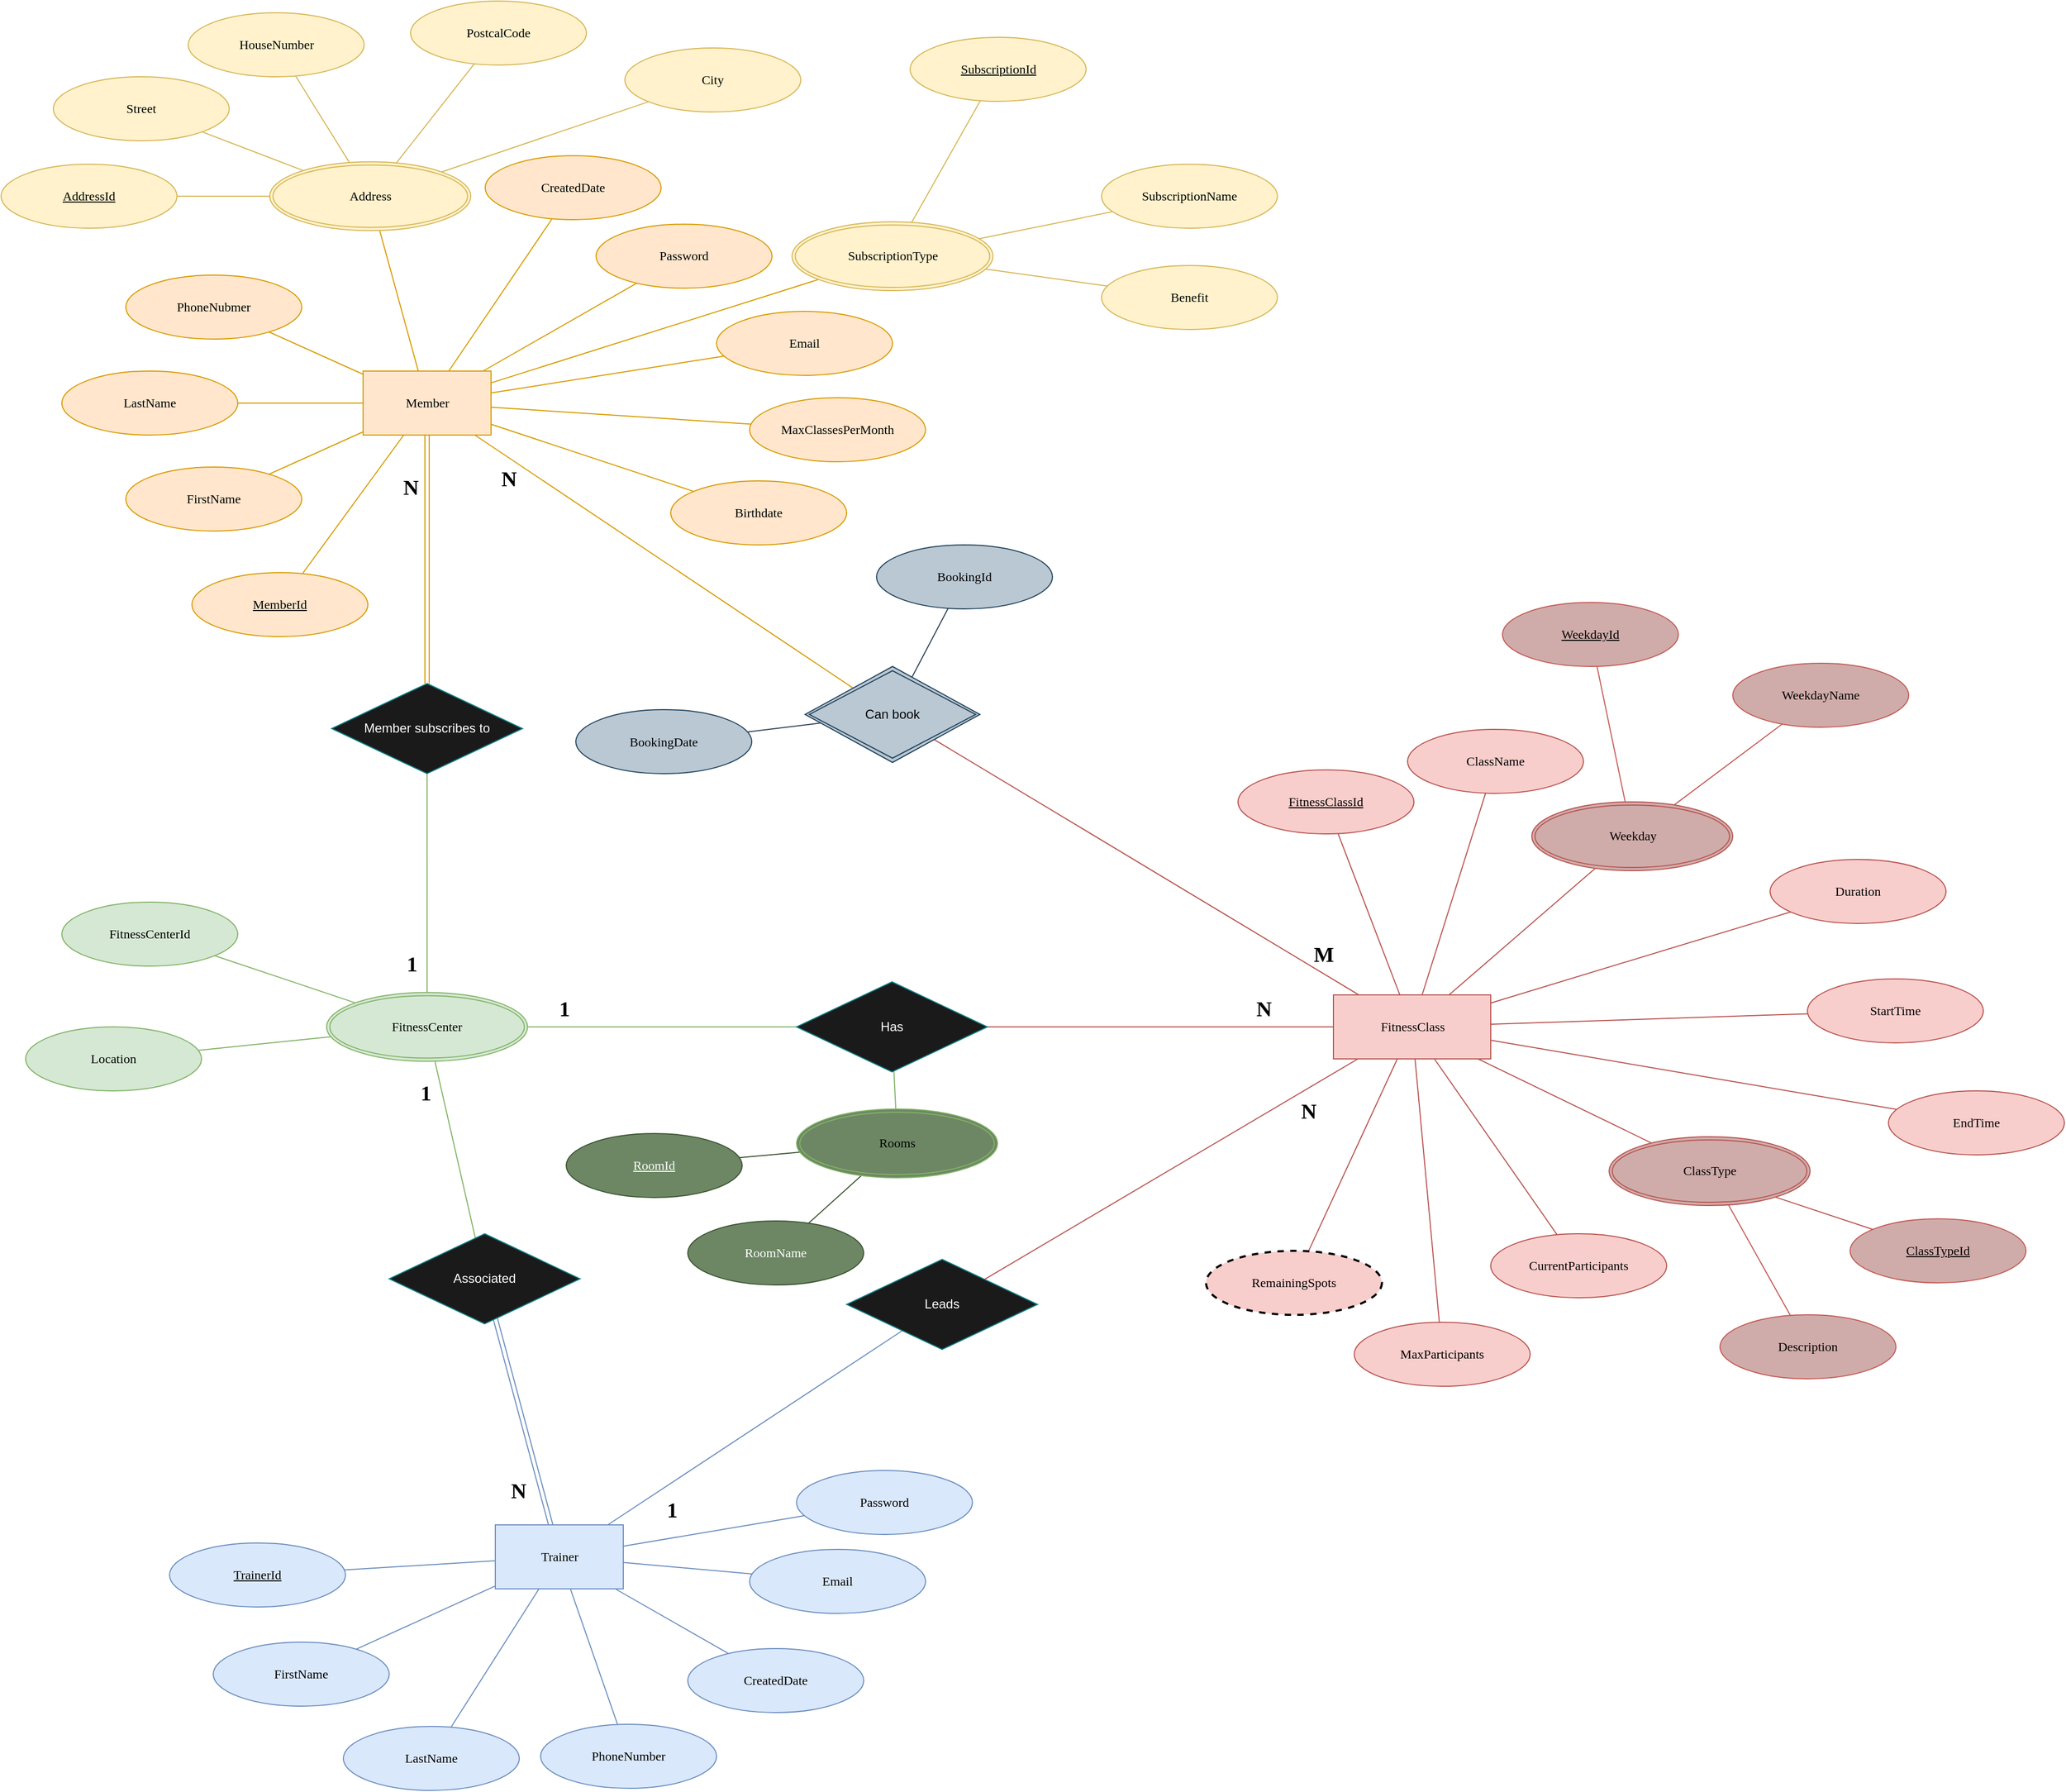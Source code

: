 <mxfile version="24.8.7">
  <diagram id="R2lEEEUBdFMjLlhIrx00" name="Page-1">
    <mxGraphModel dx="1834" dy="1146" grid="0" gridSize="10" guides="1" tooltips="1" connect="1" arrows="1" fold="1" page="0" pageScale="1" pageWidth="850" pageHeight="1100" math="0" shadow="0" extFonts="Permanent Marker^https://fonts.googleapis.com/css?family=Permanent+Marker">
      <root>
        <mxCell id="0" />
        <mxCell id="1" parent="0" />
        <mxCell id="G0pl_QO3Hfvkbfspibtp-177" style="edgeStyle=none;rounded=0;hachureGap=4;orthogonalLoop=1;jettySize=auto;html=1;fontFamily=Verdana;endArrow=none;endFill=0;fillColor=#f8cecc;strokeColor=#b85450;" parent="1" source="G0pl_QO3Hfvkbfspibtp-250" target="G0pl_QO3Hfvkbfspibtp-259" edge="1">
          <mxGeometry relative="1" as="geometry">
            <mxPoint x="794.205" y="553.787" as="sourcePoint" />
            <mxPoint x="1201.2" y="795" as="targetPoint" />
          </mxGeometry>
        </mxCell>
        <mxCell id="G0pl_QO3Hfvkbfspibtp-3" value="Member" style="rounded=0;whiteSpace=wrap;html=1;fillColor=#ffe6cc;strokeColor=#d79b00;fontFamily=Verdana;" parent="1" vertex="1">
          <mxGeometry x="272.5" y="210" width="120" height="60" as="geometry" />
        </mxCell>
        <mxCell id="G0pl_QO3Hfvkbfspibtp-19" style="rounded=0;orthogonalLoop=1;jettySize=auto;html=1;endArrow=none;endFill=0;fillColor=#ffe6cc;strokeColor=#d79b00;fontFamily=Verdana;" parent="1" source="G0pl_QO3Hfvkbfspibtp-4" target="G0pl_QO3Hfvkbfspibtp-3" edge="1">
          <mxGeometry relative="1" as="geometry" />
        </mxCell>
        <mxCell id="G0pl_QO3Hfvkbfspibtp-4" value="PhoneNubmer" style="ellipse;whiteSpace=wrap;html=1;rounded=0;fillColor=#ffe6cc;strokeColor=#d79b00;fontFamily=Verdana;" parent="1" vertex="1">
          <mxGeometry x="50" y="120" width="165" height="60" as="geometry" />
        </mxCell>
        <mxCell id="G0pl_QO3Hfvkbfspibtp-18" style="rounded=0;orthogonalLoop=1;jettySize=auto;html=1;endArrow=none;endFill=0;fillColor=#ffe6cc;strokeColor=#d79b00;fontFamily=Verdana;" parent="1" source="G0pl_QO3Hfvkbfspibtp-5" target="G0pl_QO3Hfvkbfspibtp-3" edge="1">
          <mxGeometry relative="1" as="geometry" />
        </mxCell>
        <mxCell id="G0pl_QO3Hfvkbfspibtp-5" value="&lt;div&gt;Email&lt;/div&gt;" style="ellipse;whiteSpace=wrap;html=1;rounded=0;fillColor=#ffe6cc;strokeColor=#d79b00;fontFamily=Verdana;" parent="1" vertex="1">
          <mxGeometry x="604" y="154" width="165" height="60" as="geometry" />
        </mxCell>
        <mxCell id="G0pl_QO3Hfvkbfspibtp-13" style="rounded=0;orthogonalLoop=1;jettySize=auto;html=1;endArrow=none;endFill=0;fillColor=#ffe6cc;strokeColor=#d79b00;fontFamily=Verdana;" parent="1" source="G0pl_QO3Hfvkbfspibtp-6" target="G0pl_QO3Hfvkbfspibtp-3" edge="1">
          <mxGeometry relative="1" as="geometry" />
        </mxCell>
        <mxCell id="G0pl_QO3Hfvkbfspibtp-6" value="FirstName" style="ellipse;whiteSpace=wrap;html=1;rounded=0;fillColor=#ffe6cc;strokeColor=#d79b00;fontFamily=Verdana;" parent="1" vertex="1">
          <mxGeometry x="50" y="300" width="165" height="60" as="geometry" />
        </mxCell>
        <mxCell id="G0pl_QO3Hfvkbfspibtp-20" style="rounded=0;orthogonalLoop=1;jettySize=auto;html=1;endArrow=none;endFill=0;fillColor=#ffe6cc;strokeColor=#d79b00;fontFamily=Verdana;" parent="1" source="G0pl_QO3Hfvkbfspibtp-7" target="G0pl_QO3Hfvkbfspibtp-3" edge="1">
          <mxGeometry relative="1" as="geometry" />
        </mxCell>
        <mxCell id="G0pl_QO3Hfvkbfspibtp-7" value="LastName" style="ellipse;whiteSpace=wrap;html=1;rounded=0;fillColor=#ffe6cc;strokeColor=#d79b00;fontFamily=Verdana;" parent="1" vertex="1">
          <mxGeometry x="-10" y="210" width="165" height="60" as="geometry" />
        </mxCell>
        <mxCell id="G0pl_QO3Hfvkbfspibtp-15" style="rounded=0;orthogonalLoop=1;jettySize=auto;html=1;endArrow=none;endFill=0;fillColor=#ffe6cc;strokeColor=#d79b00;fontFamily=Verdana;" parent="1" source="G0pl_QO3Hfvkbfspibtp-8" target="G0pl_QO3Hfvkbfspibtp-3" edge="1">
          <mxGeometry relative="1" as="geometry" />
        </mxCell>
        <mxCell id="G0pl_QO3Hfvkbfspibtp-8" value="Birthdate" style="ellipse;whiteSpace=wrap;html=1;rounded=0;fillColor=#ffe6cc;strokeColor=#d79b00;fontFamily=Verdana;" parent="1" vertex="1">
          <mxGeometry x="561" y="313" width="165" height="60" as="geometry" />
        </mxCell>
        <mxCell id="G0pl_QO3Hfvkbfspibtp-16" style="rounded=0;orthogonalLoop=1;jettySize=auto;html=1;endArrow=none;endFill=0;fillColor=#ffe6cc;strokeColor=#d79b00;fontFamily=Verdana;" parent="1" source="G0pl_QO3Hfvkbfspibtp-271" target="G0pl_QO3Hfvkbfspibtp-3" edge="1">
          <mxGeometry relative="1" as="geometry">
            <mxPoint x="288.33" y="75.865" as="sourcePoint" />
          </mxGeometry>
        </mxCell>
        <mxCell id="G0pl_QO3Hfvkbfspibtp-17" style="rounded=0;orthogonalLoop=1;jettySize=auto;html=1;endArrow=none;endFill=0;fillColor=#ffe6cc;strokeColor=#d79b00;fontFamily=Verdana;" parent="1" source="G0pl_QO3Hfvkbfspibtp-10" target="G0pl_QO3Hfvkbfspibtp-3" edge="1">
          <mxGeometry relative="1" as="geometry" />
        </mxCell>
        <mxCell id="G0pl_QO3Hfvkbfspibtp-10" value="CreatedDate" style="ellipse;whiteSpace=wrap;html=1;rounded=0;fillColor=#ffe6cc;strokeColor=#d79b00;fontFamily=Verdana;" parent="1" vertex="1">
          <mxGeometry x="387" y="8" width="165" height="60" as="geometry" />
        </mxCell>
        <mxCell id="G0pl_QO3Hfvkbfspibtp-14" style="rounded=0;orthogonalLoop=1;jettySize=auto;html=1;endArrow=none;endFill=0;fillColor=#ffe6cc;strokeColor=#d79b00;fontFamily=Verdana;" parent="1" source="G0pl_QO3Hfvkbfspibtp-269" target="G0pl_QO3Hfvkbfspibtp-3" edge="1">
          <mxGeometry relative="1" as="geometry">
            <mxPoint x="699.319" y="122.716" as="sourcePoint" />
          </mxGeometry>
        </mxCell>
        <mxCell id="G0pl_QO3Hfvkbfspibtp-22" style="rounded=0;orthogonalLoop=1;jettySize=auto;html=1;endArrow=none;endFill=0;fillColor=#ffe6cc;strokeColor=#d79b00;fontFamily=Verdana;" parent="1" source="G0pl_QO3Hfvkbfspibtp-21" target="G0pl_QO3Hfvkbfspibtp-3" edge="1">
          <mxGeometry relative="1" as="geometry" />
        </mxCell>
        <mxCell id="G0pl_QO3Hfvkbfspibtp-21" value="MemberId" style="ellipse;whiteSpace=wrap;html=1;rounded=0;fillColor=#ffe6cc;strokeColor=#d79b00;fontStyle=4;fontFamily=Verdana;" parent="1" vertex="1">
          <mxGeometry x="112" y="399" width="165" height="60" as="geometry" />
        </mxCell>
        <mxCell id="G0pl_QO3Hfvkbfspibtp-42" style="edgeStyle=orthogonalEdgeStyle;rounded=0;orthogonalLoop=1;jettySize=auto;html=1;endArrow=none;endFill=0;shape=link;fillColor=#ffe6cc;strokeColor=#d79b00;fontFamily=Verdana;" parent="1" source="G0pl_QO3Hfvkbfspibtp-257" target="G0pl_QO3Hfvkbfspibtp-3" edge="1">
          <mxGeometry relative="1" as="geometry">
            <mxPoint x="333.0" y="502" as="sourcePoint" />
          </mxGeometry>
        </mxCell>
        <mxCell id="G0pl_QO3Hfvkbfspibtp-94" style="rounded=0;orthogonalLoop=1;jettySize=auto;html=1;endArrow=none;endFill=0;fillColor=#f8cecc;strokeColor=#b85450;fontFamily=Verdana;" parent="1" source="G0pl_QO3Hfvkbfspibtp-267" target="G0pl_QO3Hfvkbfspibtp-259" edge="1">
          <mxGeometry relative="1" as="geometry">
            <mxPoint x="1425.561" y="667.955" as="sourcePoint" />
            <mxPoint x="1283.743" y="795" as="targetPoint" />
          </mxGeometry>
        </mxCell>
        <mxCell id="G0pl_QO3Hfvkbfspibtp-223" style="edgeStyle=none;rounded=0;orthogonalLoop=1;jettySize=auto;html=1;endArrow=none;endFill=0;fillColor=#f8cecc;strokeColor=#b85450;fontFamily=Verdana;" parent="1" source="G0pl_QO3Hfvkbfspibtp-102" target="G0pl_QO3Hfvkbfspibtp-259" edge="1">
          <mxGeometry relative="1" as="geometry">
            <mxPoint x="1330" y="838.374" as="targetPoint" />
          </mxGeometry>
        </mxCell>
        <mxCell id="G0pl_QO3Hfvkbfspibtp-102" value="EndTime" style="ellipse;whiteSpace=wrap;html=1;rounded=0;fillColor=#f8cecc;strokeColor=#b85450;fontFamily=Verdana;" parent="1" vertex="1">
          <mxGeometry x="1703" y="885" width="165" height="60" as="geometry" />
        </mxCell>
        <mxCell id="G0pl_QO3Hfvkbfspibtp-105" style="rounded=0;orthogonalLoop=1;jettySize=auto;html=1;endArrow=none;endFill=0;fillColor=#f8cecc;strokeColor=#b85450;fontFamily=Verdana;" parent="1" source="G0pl_QO3Hfvkbfspibtp-106" target="G0pl_QO3Hfvkbfspibtp-259" edge="1">
          <mxGeometry relative="1" as="geometry">
            <mxPoint x="1330" y="801.574" as="targetPoint" />
          </mxGeometry>
        </mxCell>
        <mxCell id="G0pl_QO3Hfvkbfspibtp-106" value="Duration" style="ellipse;whiteSpace=wrap;html=1;rounded=0;fillColor=#f8cecc;strokeColor=#b85450;strokeWidth=1;fontFamily=Verdana;" parent="1" vertex="1">
          <mxGeometry x="1592" y="668" width="165" height="60" as="geometry" />
        </mxCell>
        <mxCell id="G0pl_QO3Hfvkbfspibtp-116" value="" style="rounded=0;orthogonalLoop=1;jettySize=auto;html=1;endArrow=none;endFill=0;fillColor=#f8cecc;strokeColor=#C45A55;fontFamily=Verdana;" parent="1" source="G0pl_QO3Hfvkbfspibtp-111" target="G0pl_QO3Hfvkbfspibtp-267" edge="1">
          <mxGeometry relative="1" as="geometry">
            <mxPoint x="1038.996" y="560.522" as="sourcePoint" />
            <mxPoint x="1450.265" y="610.06" as="targetPoint" />
          </mxGeometry>
        </mxCell>
        <mxCell id="G0pl_QO3Hfvkbfspibtp-111" value="WeekdayId" style="ellipse;whiteSpace=wrap;html=1;rounded=0;fillColor=#CFACAA;strokeColor=#C45A55;fontStyle=4;fontFamily=Verdana;" parent="1" vertex="1">
          <mxGeometry x="1341" y="427" width="165" height="60" as="geometry" />
        </mxCell>
        <mxCell id="G0pl_QO3Hfvkbfspibtp-115" value="" style="rounded=0;orthogonalLoop=1;jettySize=auto;html=1;endArrow=none;endFill=0;fillColor=#f8cecc;strokeColor=#C45A55;fontFamily=Verdana;" parent="1" source="G0pl_QO3Hfvkbfspibtp-113" target="G0pl_QO3Hfvkbfspibtp-267" edge="1">
          <mxGeometry relative="1" as="geometry">
            <mxPoint x="1494.192" y="613.504" as="targetPoint" />
          </mxGeometry>
        </mxCell>
        <mxCell id="G0pl_QO3Hfvkbfspibtp-113" value="WeekdayName" style="ellipse;whiteSpace=wrap;html=1;rounded=0;fillColor=#CFACAA;strokeColor=#C45A55;fontFamily=Verdana;" parent="1" vertex="1">
          <mxGeometry x="1557" y="484" width="165" height="60" as="geometry" />
        </mxCell>
        <mxCell id="G0pl_QO3Hfvkbfspibtp-117" value="StartTime" style="ellipse;whiteSpace=wrap;html=1;rounded=0;fillColor=#f8cecc;strokeColor=#b85450;fontFamily=Verdana;" parent="1" vertex="1">
          <mxGeometry x="1627" y="780" width="165" height="60" as="geometry" />
        </mxCell>
        <mxCell id="G0pl_QO3Hfvkbfspibtp-127" style="edgeStyle=orthogonalEdgeStyle;rounded=0;hachureGap=4;orthogonalLoop=1;jettySize=auto;html=1;fontFamily=Verdana;endArrow=none;endFill=0;fillColor=#f8cecc;strokeColor=#b85450;" parent="1" source="G0pl_QO3Hfvkbfspibtp-256" target="G0pl_QO3Hfvkbfspibtp-259" edge="1">
          <mxGeometry relative="1" as="geometry">
            <mxPoint x="806" y="825" as="sourcePoint" />
            <mxPoint x="1171" y="825" as="targetPoint" />
          </mxGeometry>
        </mxCell>
        <mxCell id="G0pl_QO3Hfvkbfspibtp-131" style="rounded=0;hachureGap=4;orthogonalLoop=1;jettySize=auto;html=1;fontFamily=Verdana;endArrow=none;endFill=0;fillColor=#d5e8d4;strokeColor=#82b366;" parent="1" source="G0pl_QO3Hfvkbfspibtp-130" target="G0pl_QO3Hfvkbfspibtp-266" edge="1">
          <mxGeometry relative="1" as="geometry">
            <mxPoint x="258.75" y="800.322" as="targetPoint" />
          </mxGeometry>
        </mxCell>
        <mxCell id="G0pl_QO3Hfvkbfspibtp-130" value="FitnessCenterId" style="ellipse;whiteSpace=wrap;html=1;rounded=0;fillColor=#d5e8d4;strokeColor=#82b366;fontFamily=Verdana;" parent="1" vertex="1">
          <mxGeometry x="-10" y="708" width="165" height="60" as="geometry" />
        </mxCell>
        <mxCell id="G0pl_QO3Hfvkbfspibtp-133" style="edgeStyle=none;rounded=0;hachureGap=4;orthogonalLoop=1;jettySize=auto;html=1;fontFamily=Verdana;endArrow=none;endFill=0;fillColor=#d5e8d4;strokeColor=#82b366;" parent="1" source="G0pl_QO3Hfvkbfspibtp-132" target="G0pl_QO3Hfvkbfspibtp-266" edge="1">
          <mxGeometry relative="1" as="geometry">
            <mxPoint x="258.75" y="832.526" as="targetPoint" />
          </mxGeometry>
        </mxCell>
        <mxCell id="G0pl_QO3Hfvkbfspibtp-132" value="&lt;div&gt;Location&lt;/div&gt;" style="ellipse;whiteSpace=wrap;html=1;rounded=0;fillColor=#d5e8d4;strokeColor=#82b366;fontFamily=Verdana;" parent="1" vertex="1">
          <mxGeometry x="-44" y="825" width="165" height="60" as="geometry" />
        </mxCell>
        <mxCell id="G0pl_QO3Hfvkbfspibtp-136" style="edgeStyle=none;rounded=0;hachureGap=4;orthogonalLoop=1;jettySize=auto;html=1;fontFamily=Verdana;endArrow=none;endFill=0;fillColor=#d5e8d4;strokeColor=#82b366;" parent="1" source="G0pl_QO3Hfvkbfspibtp-273" target="G0pl_QO3Hfvkbfspibtp-256" edge="1">
          <mxGeometry relative="1" as="geometry">
            <mxPoint x="199.13" y="960.732" as="sourcePoint" />
            <mxPoint x="293.75" y="855" as="targetPoint" />
          </mxGeometry>
        </mxCell>
        <mxCell id="G0pl_QO3Hfvkbfspibtp-139" value="" style="edgeStyle=none;rounded=0;orthogonalLoop=1;jettySize=auto;html=1;endArrow=none;endFill=0;fillColor=#f8cecc;strokeColor=#b85450;fontFamily=Verdana;" parent="1" source="G0pl_QO3Hfvkbfspibtp-117" target="G0pl_QO3Hfvkbfspibtp-259" edge="1">
          <mxGeometry relative="1" as="geometry">
            <mxPoint x="1728" y="787.5" as="sourcePoint" />
            <mxPoint x="1330" y="822.402" as="targetPoint" />
          </mxGeometry>
        </mxCell>
        <mxCell id="G0pl_QO3Hfvkbfspibtp-141" value="1" style="text;html=1;align=center;verticalAlign=middle;resizable=0;points=[];autosize=1;strokeColor=none;fillColor=none;fontFamily=Verdana;fontSize=20;textShadow=0;fontStyle=1" parent="1" vertex="1">
          <mxGeometry x="445" y="788.5" width="31" height="36" as="geometry" />
        </mxCell>
        <mxCell id="G0pl_QO3Hfvkbfspibtp-142" value="N" style="text;html=1;align=center;verticalAlign=middle;resizable=0;points=[];autosize=1;strokeColor=none;fillColor=none;fontFamily=Verdana;fontSize=20;textShadow=0;fontStyle=1" parent="1" vertex="1">
          <mxGeometry x="1100" y="788.5" width="33" height="36" as="geometry" />
        </mxCell>
        <mxCell id="G0pl_QO3Hfvkbfspibtp-144" style="edgeStyle=none;rounded=0;hachureGap=4;orthogonalLoop=1;jettySize=auto;html=1;fontFamily=Verdana;endArrow=none;endFill=0;fillColor=#f8cecc;strokeColor=#b85450;" parent="1" source="G0pl_QO3Hfvkbfspibtp-268" target="G0pl_QO3Hfvkbfspibtp-259" edge="1">
          <mxGeometry relative="1" as="geometry">
            <mxPoint x="1483.976" y="939.238" as="sourcePoint" />
            <mxPoint x="1311.583" y="855" as="targetPoint" />
          </mxGeometry>
        </mxCell>
        <mxCell id="G0pl_QO3Hfvkbfspibtp-146" style="edgeStyle=none;rounded=0;hachureGap=4;orthogonalLoop=1;jettySize=auto;html=1;fontFamily=Verdana;endArrow=none;endFill=0;fillColor=#f8cecc;strokeColor=#b85450;" parent="1" source="G0pl_QO3Hfvkbfspibtp-145" edge="1">
          <mxGeometry relative="1" as="geometry">
            <mxPoint x="1593.829" y="983.566" as="targetPoint" />
          </mxGeometry>
        </mxCell>
        <mxCell id="G0pl_QO3Hfvkbfspibtp-147" value="Description" style="ellipse;whiteSpace=wrap;html=1;rounded=0;fillColor=#CFACAA;strokeColor=#C45A55;fontFamily=Verdana;" parent="1" vertex="1">
          <mxGeometry x="1545" y="1095" width="165" height="60" as="geometry" />
        </mxCell>
        <mxCell id="G0pl_QO3Hfvkbfspibtp-149" value="" style="edgeStyle=none;rounded=0;hachureGap=4;orthogonalLoop=1;jettySize=auto;html=1;fontFamily=Verdana;endArrow=none;endFill=0;fillColor=#f8cecc;strokeColor=#C45A55;" parent="1" source="G0pl_QO3Hfvkbfspibtp-147" target="G0pl_QO3Hfvkbfspibtp-268" edge="1">
          <mxGeometry relative="1" as="geometry">
            <mxPoint x="1302" y="1120.5" as="sourcePoint" />
            <mxPoint x="1549.808" y="992.832" as="targetPoint" />
          </mxGeometry>
        </mxCell>
        <mxCell id="G0pl_QO3Hfvkbfspibtp-145" value="ClassTypeId" style="ellipse;whiteSpace=wrap;html=1;rounded=0;fillColor=#CFACAA;strokeColor=#C45A55;fontStyle=4;fontFamily=Verdana;" parent="1" vertex="1">
          <mxGeometry x="1667" y="1005" width="165" height="60" as="geometry" />
        </mxCell>
        <mxCell id="G0pl_QO3Hfvkbfspibtp-151" style="edgeStyle=none;rounded=0;hachureGap=4;orthogonalLoop=1;jettySize=auto;html=1;fontFamily=Verdana;endArrow=none;endFill=0;fillColor=#f8cecc;strokeColor=#b85450;" parent="1" source="G0pl_QO3Hfvkbfspibtp-150" target="G0pl_QO3Hfvkbfspibtp-259" edge="1">
          <mxGeometry relative="1" as="geometry">
            <mxPoint x="1272.196" y="855" as="targetPoint" />
          </mxGeometry>
        </mxCell>
        <mxCell id="G0pl_QO3Hfvkbfspibtp-150" value="CurrentParticipants" style="ellipse;whiteSpace=wrap;html=1;rounded=0;fillColor=#f8cecc;strokeColor=#b85450;strokeWidth=1;fontFamily=Verdana;" parent="1" vertex="1">
          <mxGeometry x="1330" y="1019" width="165" height="60" as="geometry" />
        </mxCell>
        <mxCell id="G0pl_QO3Hfvkbfspibtp-152" style="edgeStyle=none;rounded=0;hachureGap=4;orthogonalLoop=1;jettySize=auto;html=1;exitX=0.5;exitY=1;exitDx=0;exitDy=0;fontFamily=Verdana;" parent="1" source="G0pl_QO3Hfvkbfspibtp-150" target="G0pl_QO3Hfvkbfspibtp-150" edge="1">
          <mxGeometry relative="1" as="geometry" />
        </mxCell>
        <mxCell id="G0pl_QO3Hfvkbfspibtp-153" style="edgeStyle=none;rounded=0;hachureGap=4;orthogonalLoop=1;jettySize=auto;html=1;exitX=0.5;exitY=1;exitDx=0;exitDy=0;fontFamily=Verdana;" parent="1" edge="1">
          <mxGeometry relative="1" as="geometry">
            <mxPoint x="1148" y="1046.5" as="sourcePoint" />
            <mxPoint x="1148" y="1046.5" as="targetPoint" />
          </mxGeometry>
        </mxCell>
        <mxCell id="G0pl_QO3Hfvkbfspibtp-175" style="edgeStyle=none;rounded=0;hachureGap=4;orthogonalLoop=1;jettySize=auto;html=1;fontFamily=Verdana;endArrow=none;endFill=0;fillColor=#d5e8d4;strokeColor=#82b366;" parent="1" source="G0pl_QO3Hfvkbfspibtp-254" target="G0pl_QO3Hfvkbfspibtp-266" edge="1">
          <mxGeometry relative="1" as="geometry">
            <mxPoint x="379.557" y="1030.34" as="sourcePoint" />
            <mxPoint x="339.357" y="855" as="targetPoint" />
          </mxGeometry>
        </mxCell>
        <mxCell id="G0pl_QO3Hfvkbfspibtp-176" style="edgeStyle=none;rounded=0;hachureGap=4;orthogonalLoop=1;jettySize=auto;html=1;fontFamily=Verdana;endArrow=none;endFill=0;fillColor=#f8cecc;strokeColor=#b85450;" parent="1" source="G0pl_QO3Hfvkbfspibtp-253" target="G0pl_QO3Hfvkbfspibtp-259" edge="1">
          <mxGeometry relative="1" as="geometry">
            <mxPoint x="859.633" y="1064.429" as="sourcePoint" />
            <mxPoint x="1200.356" y="855" as="targetPoint" />
          </mxGeometry>
        </mxCell>
        <mxCell id="G0pl_QO3Hfvkbfspibtp-156" value="Trainer" style="rounded=0;whiteSpace=wrap;html=1;fillColor=#dae8fc;strokeColor=#6c8ebf;fontFamily=Verdana;" parent="1" vertex="1">
          <mxGeometry x="396.5" y="1292" width="120" height="60" as="geometry" />
        </mxCell>
        <mxCell id="G0pl_QO3Hfvkbfspibtp-157" style="rounded=0;orthogonalLoop=1;jettySize=auto;html=1;endArrow=none;endFill=0;fillColor=#dae8fc;strokeColor=#6c8ebf;fontFamily=Verdana;" parent="1" source="G0pl_QO3Hfvkbfspibtp-158" target="G0pl_QO3Hfvkbfspibtp-156" edge="1">
          <mxGeometry relative="1" as="geometry" />
        </mxCell>
        <mxCell id="G0pl_QO3Hfvkbfspibtp-158" value="PhoneNumber" style="ellipse;whiteSpace=wrap;html=1;rounded=0;fillColor=#dae8fc;strokeColor=#6c8ebf;fontFamily=Verdana;" parent="1" vertex="1">
          <mxGeometry x="439" y="1479" width="165" height="60" as="geometry" />
        </mxCell>
        <mxCell id="G0pl_QO3Hfvkbfspibtp-159" style="rounded=0;orthogonalLoop=1;jettySize=auto;html=1;endArrow=none;endFill=0;fillColor=#dae8fc;strokeColor=#6c8ebf;fontFamily=Verdana;" parent="1" source="G0pl_QO3Hfvkbfspibtp-160" target="G0pl_QO3Hfvkbfspibtp-156" edge="1">
          <mxGeometry relative="1" as="geometry" />
        </mxCell>
        <mxCell id="G0pl_QO3Hfvkbfspibtp-160" value="&lt;div&gt;Email&lt;/div&gt;" style="ellipse;whiteSpace=wrap;html=1;rounded=0;fillColor=#dae8fc;strokeColor=#6c8ebf;fontFamily=Verdana;" parent="1" vertex="1">
          <mxGeometry x="635" y="1315" width="165" height="60" as="geometry" />
        </mxCell>
        <mxCell id="G0pl_QO3Hfvkbfspibtp-161" style="rounded=0;orthogonalLoop=1;jettySize=auto;html=1;endArrow=none;endFill=0;fillColor=#dae8fc;strokeColor=#6c8ebf;fontFamily=Verdana;" parent="1" source="G0pl_QO3Hfvkbfspibtp-162" target="G0pl_QO3Hfvkbfspibtp-156" edge="1">
          <mxGeometry relative="1" as="geometry" />
        </mxCell>
        <mxCell id="G0pl_QO3Hfvkbfspibtp-162" value="FirstName" style="ellipse;whiteSpace=wrap;html=1;rounded=0;fillColor=#dae8fc;strokeColor=#6c8ebf;fontFamily=Verdana;" parent="1" vertex="1">
          <mxGeometry x="132" y="1402" width="165" height="60" as="geometry" />
        </mxCell>
        <mxCell id="G0pl_QO3Hfvkbfspibtp-163" style="rounded=0;orthogonalLoop=1;jettySize=auto;html=1;endArrow=none;endFill=0;fillColor=#dae8fc;strokeColor=#6c8ebf;fontFamily=Verdana;" parent="1" source="G0pl_QO3Hfvkbfspibtp-164" target="G0pl_QO3Hfvkbfspibtp-156" edge="1">
          <mxGeometry relative="1" as="geometry" />
        </mxCell>
        <mxCell id="G0pl_QO3Hfvkbfspibtp-164" value="LastName" style="ellipse;whiteSpace=wrap;html=1;rounded=0;fillColor=#dae8fc;strokeColor=#6c8ebf;fontFamily=Verdana;" parent="1" vertex="1">
          <mxGeometry x="254" y="1481" width="165" height="60" as="geometry" />
        </mxCell>
        <mxCell id="G0pl_QO3Hfvkbfspibtp-169" style="rounded=0;orthogonalLoop=1;jettySize=auto;html=1;endArrow=none;endFill=0;fillColor=#dae8fc;strokeColor=#6c8ebf;fontFamily=Verdana;" parent="1" source="G0pl_QO3Hfvkbfspibtp-170" target="G0pl_QO3Hfvkbfspibtp-156" edge="1">
          <mxGeometry relative="1" as="geometry" />
        </mxCell>
        <mxCell id="G0pl_QO3Hfvkbfspibtp-170" value="CreatedDate" style="ellipse;whiteSpace=wrap;html=1;rounded=0;fillColor=#dae8fc;strokeColor=#6c8ebf;strokeWidth=1;fontFamily=Verdana;" parent="1" vertex="1">
          <mxGeometry x="577" y="1408" width="165" height="60" as="geometry" />
        </mxCell>
        <mxCell id="G0pl_QO3Hfvkbfspibtp-173" style="rounded=0;orthogonalLoop=1;jettySize=auto;html=1;endArrow=none;endFill=0;fillColor=#dae8fc;strokeColor=#6c8ebf;fontFamily=Verdana;" parent="1" source="G0pl_QO3Hfvkbfspibtp-174" target="G0pl_QO3Hfvkbfspibtp-156" edge="1">
          <mxGeometry relative="1" as="geometry" />
        </mxCell>
        <mxCell id="G0pl_QO3Hfvkbfspibtp-174" value="TrainerId" style="ellipse;whiteSpace=wrap;html=1;rounded=0;fillColor=#dae8fc;strokeColor=#6c8ebf;fontStyle=4;fontFamily=Verdana;" parent="1" vertex="1">
          <mxGeometry x="91" y="1309" width="165" height="60" as="geometry" />
        </mxCell>
        <mxCell id="G0pl_QO3Hfvkbfspibtp-178" value="1" style="text;html=1;align=center;verticalAlign=middle;resizable=0;points=[];autosize=1;strokeColor=none;fillColor=none;fontFamily=Verdana;fontSize=20;textShadow=0;fontStyle=1" parent="1" vertex="1">
          <mxGeometry x="302" y="746.75" width="31" height="36" as="geometry" />
        </mxCell>
        <mxCell id="G0pl_QO3Hfvkbfspibtp-179" value="N" style="text;html=1;align=center;verticalAlign=middle;resizable=0;points=[];autosize=1;strokeColor=none;fillColor=none;fontFamily=Verdana;fontSize=20;textShadow=0;fontStyle=1" parent="1" vertex="1">
          <mxGeometry x="300" y="300" width="33" height="36" as="geometry" />
        </mxCell>
        <mxCell id="G0pl_QO3Hfvkbfspibtp-180" value="1" style="text;html=1;align=center;verticalAlign=middle;resizable=0;points=[];autosize=1;strokeColor=none;fillColor=none;fontFamily=Verdana;fontSize=20;textShadow=0;fontStyle=1" parent="1" vertex="1">
          <mxGeometry x="315" y="868" width="31" height="36" as="geometry" />
        </mxCell>
        <mxCell id="G0pl_QO3Hfvkbfspibtp-181" value="N" style="text;html=1;align=center;verticalAlign=middle;resizable=0;points=[];autosize=1;strokeColor=none;fillColor=none;fontFamily=Verdana;fontSize=20;textShadow=0;fontStyle=1" parent="1" vertex="1">
          <mxGeometry x="401" y="1241" width="33" height="36" as="geometry" />
        </mxCell>
        <mxCell id="G0pl_QO3Hfvkbfspibtp-182" value="1" style="text;html=1;align=center;verticalAlign=middle;resizable=0;points=[];autosize=1;strokeColor=none;fillColor=none;fontFamily=Verdana;fontSize=20;textShadow=0;fontStyle=1" parent="1" vertex="1">
          <mxGeometry x="546" y="1259" width="31" height="36" as="geometry" />
        </mxCell>
        <mxCell id="G0pl_QO3Hfvkbfspibtp-183" value="N" style="text;html=1;align=center;verticalAlign=middle;resizable=0;points=[];autosize=1;strokeColor=none;fillColor=none;fontFamily=Verdana;fontSize=20;textShadow=0;fontStyle=1" parent="1" vertex="1">
          <mxGeometry x="1142" y="885" width="33" height="36" as="geometry" />
        </mxCell>
        <mxCell id="G0pl_QO3Hfvkbfspibtp-184" value="N" style="text;html=1;align=center;verticalAlign=middle;resizable=0;points=[];autosize=1;strokeColor=none;fillColor=none;fontFamily=Verdana;fontSize=20;textShadow=0;fontStyle=1" parent="1" vertex="1">
          <mxGeometry x="392" y="292" width="33" height="36" as="geometry" />
        </mxCell>
        <mxCell id="G0pl_QO3Hfvkbfspibtp-185" value="M" style="text;html=1;align=center;verticalAlign=middle;resizable=0;points=[];autosize=1;strokeColor=none;fillColor=none;fontFamily=Verdana;fontSize=20;textShadow=0;fontStyle=1" parent="1" vertex="1">
          <mxGeometry x="1155" y="738" width="35" height="36" as="geometry" />
        </mxCell>
        <mxCell id="G0pl_QO3Hfvkbfspibtp-189" style="edgeStyle=none;rounded=0;hachureGap=4;orthogonalLoop=1;jettySize=auto;html=1;fontFamily=Verdana;endArrow=none;endFill=0;fillColor=#fff2cc;strokeColor=#d6b656;" parent="1" source="G0pl_QO3Hfvkbfspibtp-186" target="G0pl_QO3Hfvkbfspibtp-269" edge="1">
          <mxGeometry relative="1" as="geometry">
            <mxPoint x="779.15" y="73.695" as="targetPoint" />
          </mxGeometry>
        </mxCell>
        <mxCell id="G0pl_QO3Hfvkbfspibtp-186" value="SubscriptionId" style="ellipse;whiteSpace=wrap;html=1;rounded=0;fillColor=#fff2cc;strokeColor=#d6b656;fontStyle=4;fontFamily=Verdana;" parent="1" vertex="1">
          <mxGeometry x="785.5" y="-103" width="165" height="60" as="geometry" />
        </mxCell>
        <mxCell id="G0pl_QO3Hfvkbfspibtp-188" style="edgeStyle=none;rounded=0;hachureGap=4;orthogonalLoop=1;jettySize=auto;html=1;fontFamily=Verdana;endArrow=none;endFill=0;fillColor=#fff2cc;strokeColor=#d6b656;" parent="1" source="G0pl_QO3Hfvkbfspibtp-187" target="G0pl_QO3Hfvkbfspibtp-269" edge="1">
          <mxGeometry relative="1" as="geometry">
            <mxPoint x="833.846" y="88.581" as="targetPoint" />
          </mxGeometry>
        </mxCell>
        <mxCell id="G0pl_QO3Hfvkbfspibtp-187" value="SubscriptionName" style="ellipse;whiteSpace=wrap;html=1;rounded=0;fillColor=#fff2cc;strokeColor=#d6b656;fontFamily=Verdana;" parent="1" vertex="1">
          <mxGeometry x="965" y="16" width="165" height="60" as="geometry" />
        </mxCell>
        <mxCell id="G0pl_QO3Hfvkbfspibtp-191" style="edgeStyle=none;rounded=0;hachureGap=4;orthogonalLoop=1;jettySize=auto;html=1;fontFamily=Verdana;endArrow=none;endFill=0;fillColor=#ffe6cc;strokeColor=#d79b00;" parent="1" source="G0pl_QO3Hfvkbfspibtp-190" target="G0pl_QO3Hfvkbfspibtp-3" edge="1">
          <mxGeometry relative="1" as="geometry" />
        </mxCell>
        <mxCell id="G0pl_QO3Hfvkbfspibtp-190" value="MaxClassesPerMonth" style="ellipse;whiteSpace=wrap;html=1;rounded=0;fillColor=#ffe6cc;strokeColor=#d79b00;strokeWidth=1;fontFamily=Verdana;" parent="1" vertex="1">
          <mxGeometry x="635" y="235" width="165" height="60" as="geometry" />
        </mxCell>
        <mxCell id="G0pl_QO3Hfvkbfspibtp-195" value="" style="edgeStyle=none;rounded=0;hachureGap=4;orthogonalLoop=1;jettySize=auto;html=1;fontFamily=Verdana;endArrow=none;endFill=0;shape=link;fillColor=#dae8fc;strokeColor=#6c8ebf;" parent="1" source="G0pl_QO3Hfvkbfspibtp-156" target="G0pl_QO3Hfvkbfspibtp-254" edge="1">
          <mxGeometry relative="1" as="geometry">
            <mxPoint x="402" y="1123" as="sourcePoint" />
            <mxPoint x="396.597" y="1098.884" as="targetPoint" />
          </mxGeometry>
        </mxCell>
        <mxCell id="G0pl_QO3Hfvkbfspibtp-197" value="" style="edgeStyle=orthogonalEdgeStyle;rounded=0;orthogonalLoop=1;jettySize=auto;html=1;endArrow=none;endFill=0;fillColor=#d5e8d4;strokeColor=#82b366;fontFamily=Verdana;" parent="1" source="G0pl_QO3Hfvkbfspibtp-266" target="G0pl_QO3Hfvkbfspibtp-257" edge="1">
          <mxGeometry relative="1" as="geometry">
            <mxPoint x="332.6" y="795" as="sourcePoint" />
            <mxPoint x="333.0" y="582" as="targetPoint" />
          </mxGeometry>
        </mxCell>
        <mxCell id="G0pl_QO3Hfvkbfspibtp-199" value="" style="edgeStyle=orthogonalEdgeStyle;rounded=0;hachureGap=4;orthogonalLoop=1;jettySize=auto;html=1;fontFamily=Verdana;endArrow=none;endFill=0;fillColor=#d5e8d4;strokeColor=#82b366;" parent="1" source="G0pl_QO3Hfvkbfspibtp-266" target="G0pl_QO3Hfvkbfspibtp-256" edge="1">
          <mxGeometry relative="1" as="geometry">
            <mxPoint x="406.25" y="825" as="sourcePoint" />
            <mxPoint x="687" y="825" as="targetPoint" />
          </mxGeometry>
        </mxCell>
        <mxCell id="G0pl_QO3Hfvkbfspibtp-202" value="" style="edgeStyle=none;rounded=0;hachureGap=4;orthogonalLoop=1;jettySize=auto;html=1;fontFamily=Verdana;endArrow=none;endFill=0;fillColor=#dae8fc;strokeColor=#6c8ebf;" parent="1" source="G0pl_QO3Hfvkbfspibtp-156" target="G0pl_QO3Hfvkbfspibtp-253" edge="1">
          <mxGeometry relative="1" as="geometry">
            <mxPoint x="458" y="1123" as="sourcePoint" />
            <mxPoint x="798.045" y="1103.026" as="targetPoint" />
          </mxGeometry>
        </mxCell>
        <mxCell id="G0pl_QO3Hfvkbfspibtp-216" style="edgeStyle=none;rounded=0;orthogonalLoop=1;jettySize=auto;html=1;endArrow=none;endFill=0;fillColor=#fff2cc;strokeColor=#d6b656;fontFamily=Verdana;" parent="1" source="G0pl_QO3Hfvkbfspibtp-203" target="G0pl_QO3Hfvkbfspibtp-271" edge="1">
          <mxGeometry relative="1" as="geometry">
            <mxPoint x="223.432" y="24.335" as="targetPoint" />
          </mxGeometry>
        </mxCell>
        <mxCell id="G0pl_QO3Hfvkbfspibtp-203" value="Street" style="ellipse;whiteSpace=wrap;html=1;rounded=0;fillColor=#fff2cc;strokeColor=#d6b656;fontStyle=0;fontFamily=Verdana;" parent="1" vertex="1">
          <mxGeometry x="-18" y="-66" width="165" height="60" as="geometry" />
        </mxCell>
        <mxCell id="G0pl_QO3Hfvkbfspibtp-213" style="edgeStyle=none;rounded=0;orthogonalLoop=1;jettySize=auto;html=1;endArrow=none;endFill=0;fillColor=#fff2cc;strokeColor=#d6b656;fontFamily=Verdana;" parent="1" source="G0pl_QO3Hfvkbfspibtp-204" target="G0pl_QO3Hfvkbfspibtp-271" edge="1">
          <mxGeometry relative="1" as="geometry">
            <mxPoint x="262.167" y="16.75" as="targetPoint" />
          </mxGeometry>
        </mxCell>
        <mxCell id="G0pl_QO3Hfvkbfspibtp-204" value="HouseNumber" style="ellipse;whiteSpace=wrap;html=1;rounded=0;fillColor=#fff2cc;strokeColor=#d6b656;fontStyle=0;fontFamily=Verdana;" parent="1" vertex="1">
          <mxGeometry x="108.5" y="-126" width="165" height="60" as="geometry" />
        </mxCell>
        <mxCell id="G0pl_QO3Hfvkbfspibtp-214" style="edgeStyle=none;rounded=0;orthogonalLoop=1;jettySize=auto;html=1;endArrow=none;endFill=0;fillColor=#fff2cc;strokeColor=#d6b656;fontFamily=Verdana;" parent="1" source="G0pl_QO3Hfvkbfspibtp-205" target="G0pl_QO3Hfvkbfspibtp-271" edge="1">
          <mxGeometry relative="1" as="geometry">
            <mxPoint x="302.953" y="17.132" as="targetPoint" />
          </mxGeometry>
        </mxCell>
        <mxCell id="G0pl_QO3Hfvkbfspibtp-205" value="PostcalCode" style="ellipse;whiteSpace=wrap;html=1;rounded=0;fillColor=#fff2cc;strokeColor=#d6b656;fontStyle=0;fontFamily=Verdana;" parent="1" vertex="1">
          <mxGeometry x="317" y="-137" width="165" height="60" as="geometry" />
        </mxCell>
        <mxCell id="G0pl_QO3Hfvkbfspibtp-215" style="edgeStyle=none;rounded=0;orthogonalLoop=1;jettySize=auto;html=1;endArrow=none;endFill=0;fillColor=#fff2cc;strokeColor=#d6b656;fontFamily=Verdana;" parent="1" source="G0pl_QO3Hfvkbfspibtp-206" target="G0pl_QO3Hfvkbfspibtp-271" edge="1">
          <mxGeometry relative="1" as="geometry">
            <mxPoint x="340.71" y="25.491" as="targetPoint" />
          </mxGeometry>
        </mxCell>
        <mxCell id="G0pl_QO3Hfvkbfspibtp-206" value="City" style="ellipse;whiteSpace=wrap;html=1;rounded=0;fillColor=#fff2cc;strokeColor=#d6b656;fontStyle=0;fontFamily=Verdana;" parent="1" vertex="1">
          <mxGeometry x="518" y="-93" width="165" height="60" as="geometry" />
        </mxCell>
        <mxCell id="G0pl_QO3Hfvkbfspibtp-219" style="edgeStyle=none;rounded=0;orthogonalLoop=1;jettySize=auto;html=1;endArrow=none;endFill=0;fillColor=#6d8764;strokeColor=#3A5431;fontFamily=Verdana;" parent="1" source="G0pl_QO3Hfvkbfspibtp-217" target="G0pl_QO3Hfvkbfspibtp-273" edge="1">
          <mxGeometry relative="1" as="geometry">
            <mxPoint x="139.984" y="1016.725" as="targetPoint" />
          </mxGeometry>
        </mxCell>
        <mxCell id="G0pl_QO3Hfvkbfspibtp-217" value="RoomName" style="ellipse;whiteSpace=wrap;html=1;rounded=0;fillColor=#6d8764;strokeColor=#3A5431;fontColor=#ffffff;fontFamily=Verdana;" parent="1" vertex="1">
          <mxGeometry x="577" y="1007" width="165" height="60" as="geometry" />
        </mxCell>
        <mxCell id="G0pl_QO3Hfvkbfspibtp-220" style="edgeStyle=none;rounded=0;orthogonalLoop=1;jettySize=auto;html=1;endArrow=none;endFill=0;fillColor=#6d8764;strokeColor=#3A5431;fontFamily=Verdana;" parent="1" source="G0pl_QO3Hfvkbfspibtp-218" target="G0pl_QO3Hfvkbfspibtp-273" edge="1">
          <mxGeometry relative="1" as="geometry">
            <mxPoint x="90.183" y="994.063" as="targetPoint" />
          </mxGeometry>
        </mxCell>
        <mxCell id="G0pl_QO3Hfvkbfspibtp-218" value="RoomId" style="ellipse;whiteSpace=wrap;html=1;rounded=0;fillColor=#6d8764;strokeColor=#3A5431;fontColor=#ffffff;fontStyle=4;fontFamily=Verdana;" parent="1" vertex="1">
          <mxGeometry x="463" y="925" width="165" height="60" as="geometry" />
        </mxCell>
        <mxCell id="G0pl_QO3Hfvkbfspibtp-222" style="edgeStyle=none;rounded=0;orthogonalLoop=1;jettySize=auto;html=1;endArrow=none;endFill=0;fillColor=#f8cecc;strokeColor=#b85450;fontFamily=Verdana;" parent="1" source="G0pl_QO3Hfvkbfspibtp-221" target="G0pl_QO3Hfvkbfspibtp-259" edge="1">
          <mxGeometry relative="1" as="geometry">
            <mxPoint x="1249.73" y="795" as="targetPoint" />
          </mxGeometry>
        </mxCell>
        <mxCell id="G0pl_QO3Hfvkbfspibtp-221" value="FitnessClassId" style="ellipse;whiteSpace=wrap;html=1;rounded=0;fillColor=#f8cecc;strokeColor=#b85450;fontStyle=4;fontFamily=Verdana;" parent="1" vertex="1">
          <mxGeometry x="1093" y="584" width="165" height="60" as="geometry" />
        </mxCell>
        <mxCell id="G0pl_QO3Hfvkbfspibtp-227" value="" style="edgeStyle=none;rounded=0;hachureGap=4;orthogonalLoop=1;jettySize=auto;html=1;fontFamily=Verdana;endArrow=none;endFill=0;fillColor=#ffe6cc;strokeColor=#d79b00;" parent="1" source="G0pl_QO3Hfvkbfspibtp-3" target="G0pl_QO3Hfvkbfspibtp-250" edge="1">
          <mxGeometry relative="1" as="geometry">
            <mxPoint x="364" y="270" as="sourcePoint" />
            <mxPoint x="727" y="511" as="targetPoint" />
          </mxGeometry>
        </mxCell>
        <mxCell id="G0pl_QO3Hfvkbfspibtp-233" style="edgeStyle=none;rounded=0;orthogonalLoop=1;jettySize=auto;html=1;endArrow=none;endFill=0;fillColor=#fff2cc;strokeColor=#d6b656;fontFamily=Verdana;" parent="1" source="G0pl_QO3Hfvkbfspibtp-232" target="G0pl_QO3Hfvkbfspibtp-269" edge="1">
          <mxGeometry relative="1" as="geometry">
            <mxPoint x="838.989" y="113.296" as="targetPoint" />
          </mxGeometry>
        </mxCell>
        <mxCell id="G0pl_QO3Hfvkbfspibtp-232" value="Benefit" style="ellipse;whiteSpace=wrap;html=1;rounded=0;fillColor=#fff2cc;strokeColor=#d6b656;fontFamily=Verdana;" parent="1" vertex="1">
          <mxGeometry x="965" y="111" width="165" height="60" as="geometry" />
        </mxCell>
        <mxCell id="G0pl_QO3Hfvkbfspibtp-235" style="edgeStyle=none;rounded=0;orthogonalLoop=1;jettySize=auto;html=1;endArrow=none;endFill=0;fillColor=#f8cecc;strokeColor=#b85450;fontFamily=Verdana;" parent="1" source="G0pl_QO3Hfvkbfspibtp-234" target="G0pl_QO3Hfvkbfspibtp-259" edge="1">
          <mxGeometry relative="1" as="geometry">
            <mxPoint x="1253.822" y="855" as="targetPoint" />
          </mxGeometry>
        </mxCell>
        <mxCell id="G0pl_QO3Hfvkbfspibtp-234" value="MaxParticipants" style="ellipse;whiteSpace=wrap;html=1;rounded=0;fillColor=#f8cecc;strokeColor=#b85450;strokeWidth=1;fontFamily=Verdana;" parent="1" vertex="1">
          <mxGeometry x="1202" y="1102" width="165" height="60" as="geometry" />
        </mxCell>
        <mxCell id="G0pl_QO3Hfvkbfspibtp-237" style="edgeStyle=none;rounded=0;orthogonalLoop=1;jettySize=auto;html=1;endArrow=none;endFill=0;fillColor=#f8cecc;strokeColor=#b85450;fontFamily=Verdana;" parent="1" source="G0pl_QO3Hfvkbfspibtp-236" target="G0pl_QO3Hfvkbfspibtp-259" edge="1">
          <mxGeometry relative="1" as="geometry">
            <mxPoint x="1237.375" y="855" as="targetPoint" />
          </mxGeometry>
        </mxCell>
        <mxCell id="G0pl_QO3Hfvkbfspibtp-236" value="RemainingSpots" style="ellipse;whiteSpace=wrap;html=1;rounded=0;fillColor=#f8cecc;strokeColor=#000000;strokeWidth=2;dashed=1;fontFamily=Verdana;" parent="1" vertex="1">
          <mxGeometry x="1063" y="1035" width="165" height="60" as="geometry" />
        </mxCell>
        <mxCell id="G0pl_QO3Hfvkbfspibtp-247" style="rounded=0;orthogonalLoop=1;jettySize=auto;html=1;strokeColor=#314354;fontColor=#1A1A1A;fillColor=#647687;endArrow=none;endFill=0;fontFamily=Verdana;" parent="1" source="G0pl_QO3Hfvkbfspibtp-244" target="G0pl_QO3Hfvkbfspibtp-250" edge="1">
          <mxGeometry relative="1" as="geometry">
            <mxPoint x="791.347" y="510.219" as="targetPoint" />
          </mxGeometry>
        </mxCell>
        <mxCell id="G0pl_QO3Hfvkbfspibtp-244" value="BookingId" style="ellipse;whiteSpace=wrap;html=1;rounded=0;fillColor=#bac8d3;strokeColor=#23445d;fontFamily=Verdana;" parent="1" vertex="1">
          <mxGeometry x="754" y="373" width="165" height="60" as="geometry" />
        </mxCell>
        <mxCell id="G0pl_QO3Hfvkbfspibtp-246" style="rounded=0;orthogonalLoop=1;jettySize=auto;html=1;strokeColor=#314354;fontColor=#1A1A1A;fillColor=#647687;endArrow=none;endFill=0;fontFamily=Verdana;" parent="1" source="G0pl_QO3Hfvkbfspibtp-245" target="G0pl_QO3Hfvkbfspibtp-250" edge="1">
          <mxGeometry relative="1" as="geometry">
            <mxPoint x="735.235" y="561.071" as="targetPoint" />
          </mxGeometry>
        </mxCell>
        <mxCell id="G0pl_QO3Hfvkbfspibtp-245" value="BookingDate" style="ellipse;whiteSpace=wrap;html=1;rounded=0;fillColor=#bac8d3;strokeColor=#23445d;fontFamily=Verdana;" parent="1" vertex="1">
          <mxGeometry x="472" y="527.5" width="165" height="60" as="geometry" />
        </mxCell>
        <mxCell id="G0pl_QO3Hfvkbfspibtp-250" value="Can book" style="shape=rhombus;double=1;perimeter=rhombusPerimeter;whiteSpace=wrap;html=1;align=center;strokeColor=#23445d;fillColor=#bac8d3;" parent="1" vertex="1">
          <mxGeometry x="687" y="487" width="164" height="90" as="geometry" />
        </mxCell>
        <mxCell id="G0pl_QO3Hfvkbfspibtp-253" value="Leads" style="shape=rhombus;perimeter=rhombusPerimeter;whiteSpace=wrap;html=1;align=center;fillColor=#1A1A1A;strokeColor=#0e8088;fontColor=#FFFFFF;" parent="1" vertex="1">
          <mxGeometry x="726" y="1043" width="179" height="84.5" as="geometry" />
        </mxCell>
        <mxCell id="G0pl_QO3Hfvkbfspibtp-254" value="Associated" style="shape=rhombus;perimeter=rhombusPerimeter;whiteSpace=wrap;html=1;align=center;fillColor=#1A1A1A;strokeColor=#0e8088;fontColor=#FFFFFF;" parent="1" vertex="1">
          <mxGeometry x="297" y="1019" width="179" height="84.5" as="geometry" />
        </mxCell>
        <mxCell id="G0pl_QO3Hfvkbfspibtp-256" value="Has" style="shape=rhombus;perimeter=rhombusPerimeter;whiteSpace=wrap;html=1;align=center;fillColor=#1A1A1A;strokeColor=#0e8088;fontColor=#FFFFFF;" parent="1" vertex="1">
          <mxGeometry x="679" y="782.75" width="179" height="84.5" as="geometry" />
        </mxCell>
        <mxCell id="G0pl_QO3Hfvkbfspibtp-257" value="Member subscribes to" style="shape=rhombus;perimeter=rhombusPerimeter;whiteSpace=wrap;html=1;align=center;fillColor=#1A1A1A;strokeColor=#0e8088;fontSize=12;fontColor=#FFFFFF;" parent="1" vertex="1">
          <mxGeometry x="243" y="503" width="179" height="84.5" as="geometry" />
        </mxCell>
        <mxCell id="G0pl_QO3Hfvkbfspibtp-259" value="FitnessClass" style="rounded=0;whiteSpace=wrap;html=1;hachureGap=4;fontFamily=Verdana;fillColor=#f8cecc;strokeColor=#b85450;" parent="1" vertex="1">
          <mxGeometry x="1182.5" y="795" width="147.5" height="60" as="geometry" />
        </mxCell>
        <mxCell id="G0pl_QO3Hfvkbfspibtp-261" value="AddressId" style="ellipse;whiteSpace=wrap;html=1;rounded=0;fillColor=#fff2cc;strokeColor=#d6b656;fontStyle=4;fontFamily=Verdana;" parent="1" vertex="1">
          <mxGeometry x="-67" y="16" width="165" height="60" as="geometry" />
        </mxCell>
        <mxCell id="G0pl_QO3Hfvkbfspibtp-263" style="edgeStyle=none;rounded=0;orthogonalLoop=1;jettySize=auto;html=1;endArrow=none;endFill=0;fillColor=#fff2cc;strokeColor=#d6b656;fontFamily=Verdana;" parent="1" source="G0pl_QO3Hfvkbfspibtp-261" target="G0pl_QO3Hfvkbfspibtp-271" edge="1">
          <mxGeometry relative="1" as="geometry">
            <mxPoint x="132" y="-4" as="sourcePoint" />
            <mxPoint x="198" y="46" as="targetPoint" />
          </mxGeometry>
        </mxCell>
        <mxCell id="G0pl_QO3Hfvkbfspibtp-265" style="rounded=0;orthogonalLoop=1;jettySize=auto;html=1;strokeColor=#b85450;fontColor=#1A1A1A;endArrow=none;endFill=0;fillColor=#f8cecc;" parent="1" source="G0pl_QO3Hfvkbfspibtp-264" target="G0pl_QO3Hfvkbfspibtp-259" edge="1">
          <mxGeometry relative="1" as="geometry" />
        </mxCell>
        <mxCell id="G0pl_QO3Hfvkbfspibtp-264" value="ClassName" style="ellipse;whiteSpace=wrap;html=1;rounded=0;fillColor=#f8cecc;strokeColor=#b85450;strokeWidth=1;fontFamily=Verdana;" parent="1" vertex="1">
          <mxGeometry x="1252" y="546" width="165" height="60" as="geometry" />
        </mxCell>
        <mxCell id="G0pl_QO3Hfvkbfspibtp-266" value="FitnessCenter" style="ellipse;shape=doubleEllipse;margin=3;whiteSpace=wrap;html=1;align=center;strokeColor=#82b366;fillColor=#d5e8d4;fontFamily=Verdana;" parent="1" vertex="1">
          <mxGeometry x="238.25" y="792.75" width="188.5" height="64.5" as="geometry" />
        </mxCell>
        <mxCell id="G0pl_QO3Hfvkbfspibtp-267" value="Weekday" style="ellipse;shape=doubleEllipse;margin=3;whiteSpace=wrap;html=1;align=center;strokeColor=#b85450;fillColor=#CFACAA;fontFamily=Verdana;" parent="1" vertex="1">
          <mxGeometry x="1368.5" y="614" width="188.5" height="64.5" as="geometry" />
        </mxCell>
        <mxCell id="G0pl_QO3Hfvkbfspibtp-268" value="ClassType" style="ellipse;shape=doubleEllipse;margin=3;whiteSpace=wrap;html=1;align=center;strokeColor=#b85450;fillColor=#CFACAA;fontFamily=Verdana;" parent="1" vertex="1">
          <mxGeometry x="1441" y="928" width="188.5" height="64.5" as="geometry" />
        </mxCell>
        <mxCell id="G0pl_QO3Hfvkbfspibtp-269" value="SubscriptionType" style="ellipse;shape=doubleEllipse;margin=3;whiteSpace=wrap;html=1;align=center;strokeColor=#d6b656;fillColor=#fff2cc;fontFamily=Verdana;" parent="1" vertex="1">
          <mxGeometry x="674.75" y="70" width="188.5" height="64.5" as="geometry" />
        </mxCell>
        <mxCell id="G0pl_QO3Hfvkbfspibtp-271" value="Address" style="ellipse;shape=doubleEllipse;margin=3;whiteSpace=wrap;html=1;align=center;strokeColor=#d6b656;fillColor=#fff2cc;fontFamily=Verdana;" parent="1" vertex="1">
          <mxGeometry x="185" y="13.75" width="188.5" height="64.5" as="geometry" />
        </mxCell>
        <mxCell id="G0pl_QO3Hfvkbfspibtp-273" value="&lt;div&gt;Rooms&lt;/div&gt;" style="ellipse;shape=doubleEllipse;margin=3;whiteSpace=wrap;html=1;align=center;strokeColor=#82b366;fillColor=#6D8764;fontFamily=Verdana;" parent="1" vertex="1">
          <mxGeometry x="679" y="902" width="188.5" height="64.5" as="geometry" />
        </mxCell>
        <mxCell id="cdd_EDkKiIDLe4avb1J2-2" style="rounded=0;orthogonalLoop=1;jettySize=auto;html=1;endArrow=none;endFill=0;fillColor=#ffe6cc;strokeColor=#d79b00;" parent="1" source="cdd_EDkKiIDLe4avb1J2-1" target="G0pl_QO3Hfvkbfspibtp-3" edge="1">
          <mxGeometry relative="1" as="geometry" />
        </mxCell>
        <mxCell id="cdd_EDkKiIDLe4avb1J2-1" value="&lt;div&gt;Password&lt;/div&gt;" style="ellipse;whiteSpace=wrap;html=1;rounded=0;fillColor=#ffe6cc;strokeColor=#d79b00;fontFamily=Verdana;" parent="1" vertex="1">
          <mxGeometry x="491" y="72.25" width="165" height="60" as="geometry" />
        </mxCell>
        <mxCell id="cdd_EDkKiIDLe4avb1J2-4" style="rounded=0;orthogonalLoop=1;jettySize=auto;html=1;endArrow=none;endFill=0;fillColor=#dae8fc;strokeColor=#6c8ebf;" parent="1" source="cdd_EDkKiIDLe4avb1J2-3" target="G0pl_QO3Hfvkbfspibtp-156" edge="1">
          <mxGeometry relative="1" as="geometry" />
        </mxCell>
        <mxCell id="cdd_EDkKiIDLe4avb1J2-3" value="Password" style="ellipse;whiteSpace=wrap;html=1;rounded=0;fillColor=#dae8fc;strokeColor=#6c8ebf;fontFamily=Verdana;" parent="1" vertex="1">
          <mxGeometry x="679" y="1241" width="165" height="60" as="geometry" />
        </mxCell>
      </root>
    </mxGraphModel>
  </diagram>
</mxfile>
